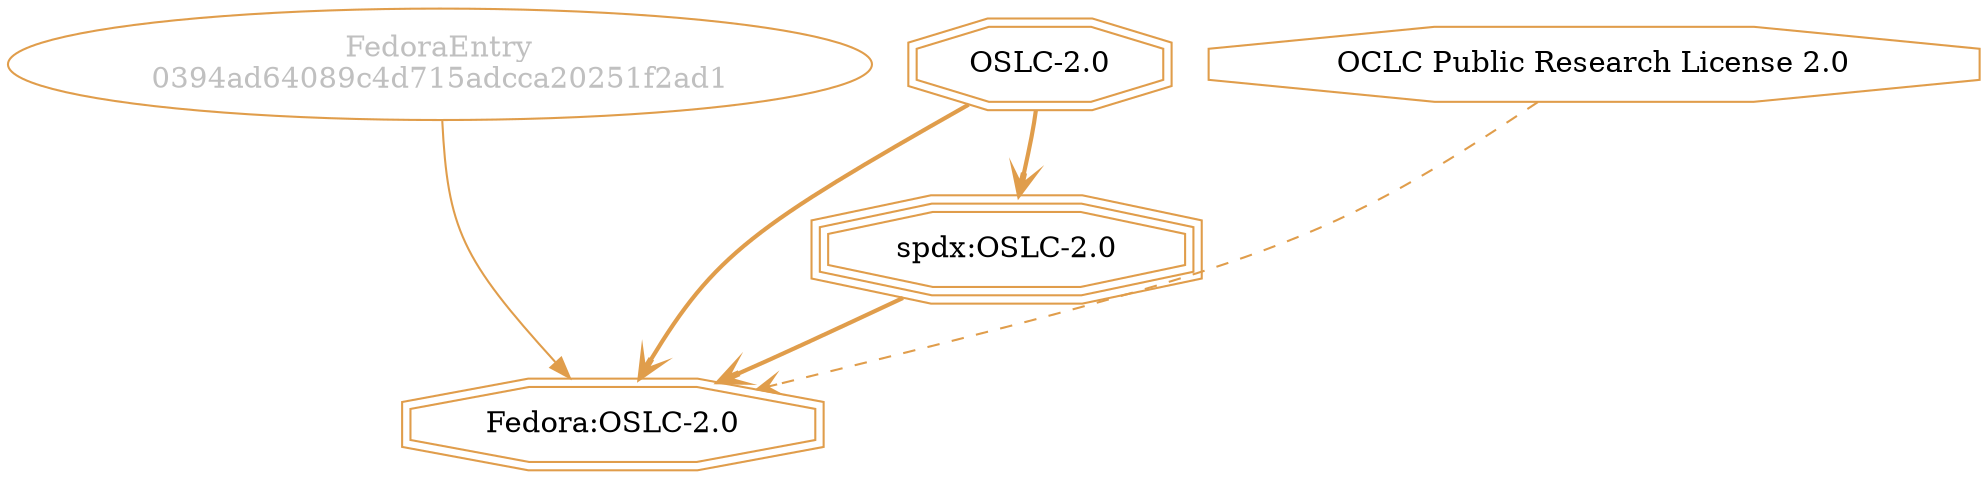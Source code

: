 strict digraph {
    node [shape=box];
    graph [splines=curved];
    8282 [label="FedoraEntry\n0394ad64089c4d715adcca20251f2ad1"
         ,fontcolor=gray
         ,color="#e09d4b"
         ,fillcolor="beige;1"
         ,shape=ellipse];
    8283 [label="Fedora:OSLC-2.0"
         ,color="#e09d4b"
         ,shape=doubleoctagon];
    8284 [label="OSLC-2.0"
         ,color="#e09d4b"
         ,shape=doubleoctagon];
    8285 [label="spdx:OSLC-2.0"
         ,color="#e09d4b"
         ,shape=tripleoctagon];
    8286 [label="OCLC Public Research License 2.0"
         ,color="#e09d4b"
         ,shape=octagon];
    8282 -> 8283 [weight=0.5
                 ,color="#e09d4b"];
    8284 -> 8283 [style=bold
                 ,arrowhead=vee
                 ,weight=0.7
                 ,color="#e09d4b"];
    8284 -> 8285 [style=bold
                 ,arrowhead=vee
                 ,weight=0.7
                 ,color="#e09d4b"];
    8285 -> 8283 [style=bold
                 ,arrowhead=vee
                 ,weight=0.7
                 ,color="#e09d4b"];
    8286 -> 8283 [style=dashed
                 ,arrowhead=vee
                 ,weight=0.5
                 ,color="#e09d4b"];
}
